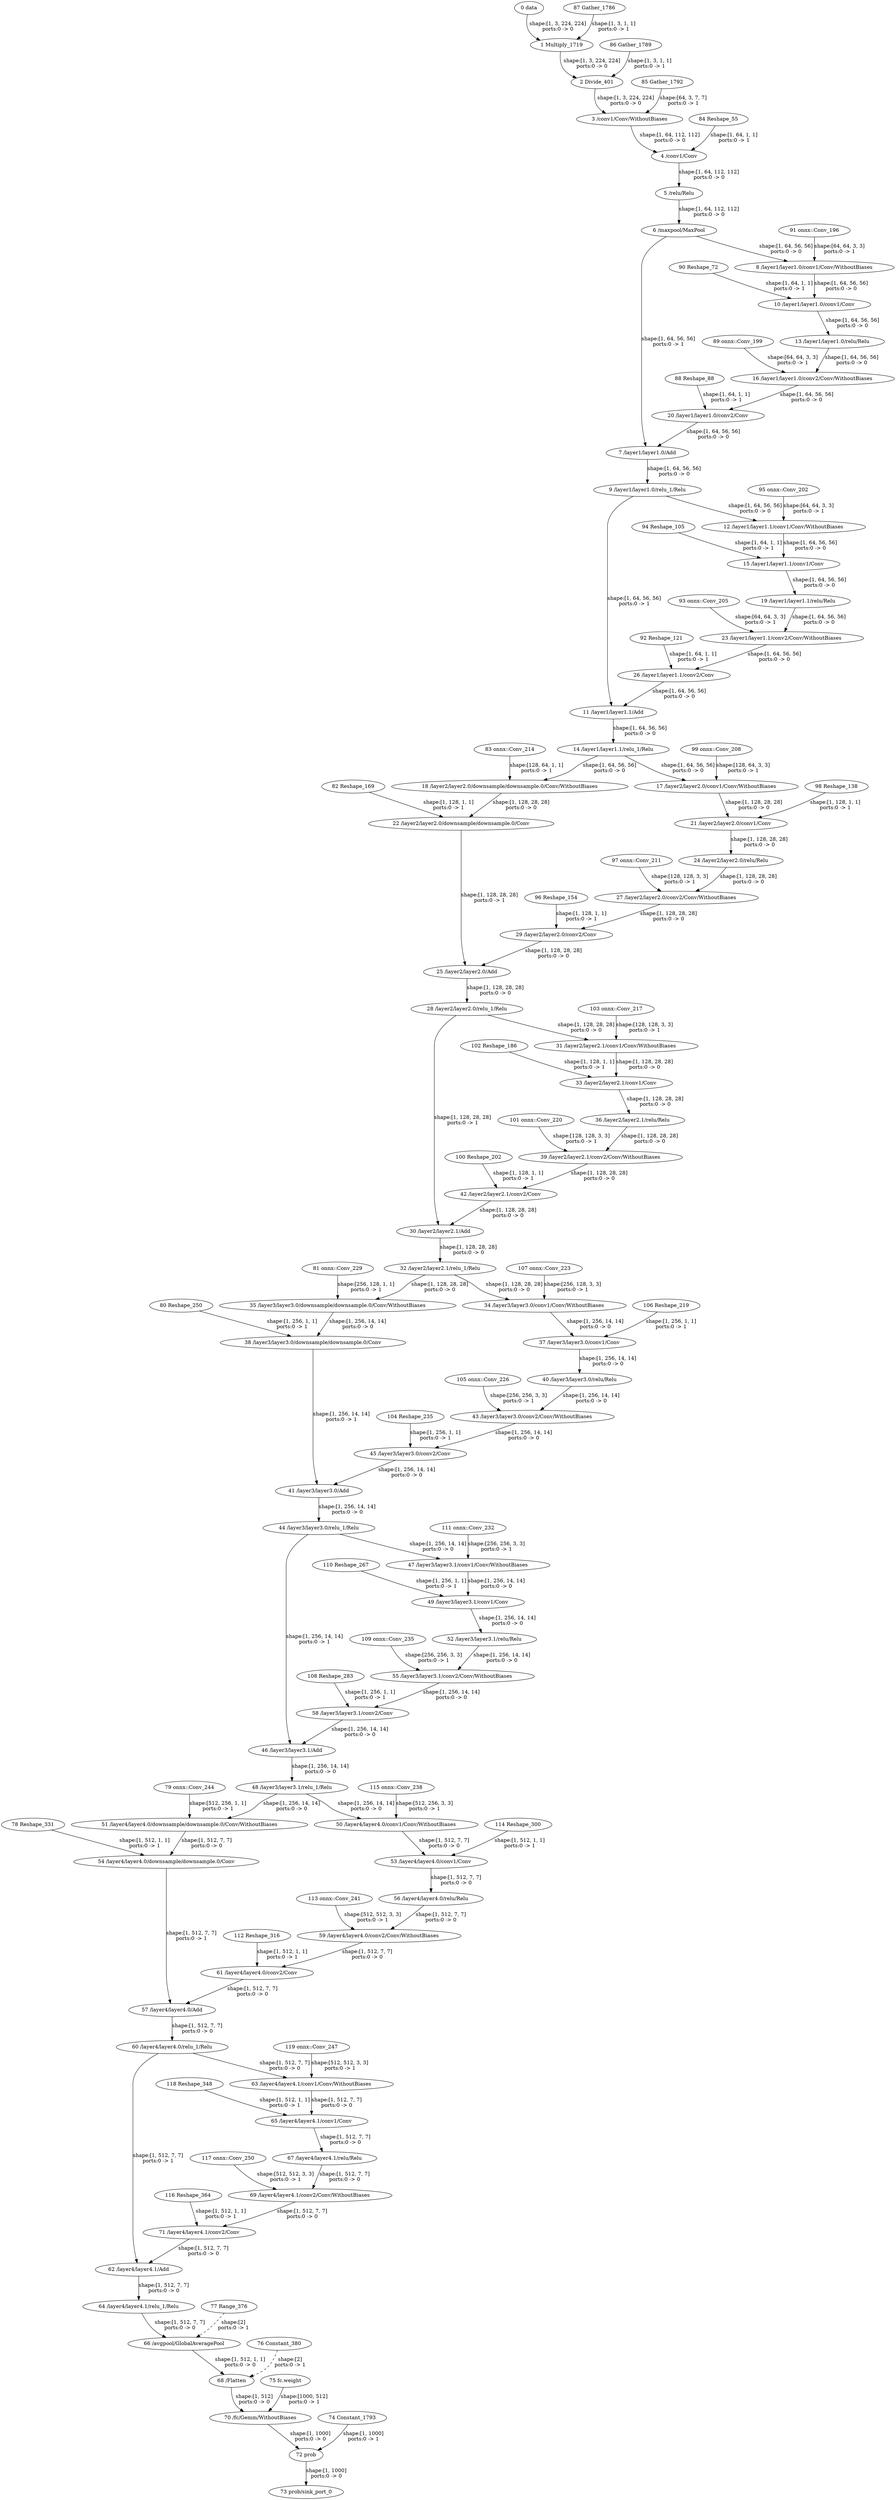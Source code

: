 strict digraph  {
"0 data" [id=0, type=Parameter];
"1 Multiply_1719" [id=1, type=Multiply];
"2 Divide_401" [id=2, type=Add];
"3 /conv1/Conv/WithoutBiases" [id=3, type=Convolution];
"4 /conv1/Conv" [id=4, type=Add];
"5 /relu/Relu" [id=5, type=Relu];
"6 /maxpool/MaxPool" [id=6, type=MaxPool];
"7 /layer1/layer1.0/Add" [id=7, type=Add];
"8 /layer1/layer1.0/conv1/Conv/WithoutBiases" [id=8, type=Convolution];
"9 /layer1/layer1.0/relu_1/Relu" [id=9, type=Relu];
"10 /layer1/layer1.0/conv1/Conv" [id=10, type=Add];
"11 /layer1/layer1.1/Add" [id=11, type=Add];
"12 /layer1/layer1.1/conv1/Conv/WithoutBiases" [id=12, type=Convolution];
"13 /layer1/layer1.0/relu/Relu" [id=13, type=Relu];
"14 /layer1/layer1.1/relu_1/Relu" [id=14, type=Relu];
"15 /layer1/layer1.1/conv1/Conv" [id=15, type=Add];
"16 /layer1/layer1.0/conv2/Conv/WithoutBiases" [id=16, type=Convolution];
"17 /layer2/layer2.0/conv1/Conv/WithoutBiases" [id=17, type=Convolution];
"18 /layer2/layer2.0/downsample/downsample.0/Conv/WithoutBiases" [id=18, type=Convolution];
"19 /layer1/layer1.1/relu/Relu" [id=19, type=Relu];
"20 /layer1/layer1.0/conv2/Conv" [id=20, type=Add];
"21 /layer2/layer2.0/conv1/Conv" [id=21, type=Add];
"22 /layer2/layer2.0/downsample/downsample.0/Conv" [id=22, type=Add];
"23 /layer1/layer1.1/conv2/Conv/WithoutBiases" [id=23, type=Convolution];
"24 /layer2/layer2.0/relu/Relu" [id=24, type=Relu];
"25 /layer2/layer2.0/Add" [id=25, type=Add];
"26 /layer1/layer1.1/conv2/Conv" [id=26, type=Add];
"27 /layer2/layer2.0/conv2/Conv/WithoutBiases" [id=27, type=Convolution];
"28 /layer2/layer2.0/relu_1/Relu" [id=28, type=Relu];
"29 /layer2/layer2.0/conv2/Conv" [id=29, type=Add];
"30 /layer2/layer2.1/Add" [id=30, type=Add];
"31 /layer2/layer2.1/conv1/Conv/WithoutBiases" [id=31, type=Convolution];
"32 /layer2/layer2.1/relu_1/Relu" [id=32, type=Relu];
"33 /layer2/layer2.1/conv1/Conv" [id=33, type=Add];
"34 /layer3/layer3.0/conv1/Conv/WithoutBiases" [id=34, type=Convolution];
"35 /layer3/layer3.0/downsample/downsample.0/Conv/WithoutBiases" [id=35, type=Convolution];
"36 /layer2/layer2.1/relu/Relu" [id=36, type=Relu];
"37 /layer3/layer3.0/conv1/Conv" [id=37, type=Add];
"38 /layer3/layer3.0/downsample/downsample.0/Conv" [id=38, type=Add];
"39 /layer2/layer2.1/conv2/Conv/WithoutBiases" [id=39, type=Convolution];
"40 /layer3/layer3.0/relu/Relu" [id=40, type=Relu];
"41 /layer3/layer3.0/Add" [id=41, type=Add];
"42 /layer2/layer2.1/conv2/Conv" [id=42, type=Add];
"43 /layer3/layer3.0/conv2/Conv/WithoutBiases" [id=43, type=Convolution];
"44 /layer3/layer3.0/relu_1/Relu" [id=44, type=Relu];
"45 /layer3/layer3.0/conv2/Conv" [id=45, type=Add];
"46 /layer3/layer3.1/Add" [id=46, type=Add];
"47 /layer3/layer3.1/conv1/Conv/WithoutBiases" [id=47, type=Convolution];
"48 /layer3/layer3.1/relu_1/Relu" [id=48, type=Relu];
"49 /layer3/layer3.1/conv1/Conv" [id=49, type=Add];
"50 /layer4/layer4.0/conv1/Conv/WithoutBiases" [id=50, type=Convolution];
"51 /layer4/layer4.0/downsample/downsample.0/Conv/WithoutBiases" [id=51, type=Convolution];
"52 /layer3/layer3.1/relu/Relu" [id=52, type=Relu];
"53 /layer4/layer4.0/conv1/Conv" [id=53, type=Add];
"54 /layer4/layer4.0/downsample/downsample.0/Conv" [id=54, type=Add];
"55 /layer3/layer3.1/conv2/Conv/WithoutBiases" [id=55, type=Convolution];
"56 /layer4/layer4.0/relu/Relu" [id=56, type=Relu];
"57 /layer4/layer4.0/Add" [id=57, type=Add];
"58 /layer3/layer3.1/conv2/Conv" [id=58, type=Add];
"59 /layer4/layer4.0/conv2/Conv/WithoutBiases" [id=59, type=Convolution];
"60 /layer4/layer4.0/relu_1/Relu" [id=60, type=Relu];
"61 /layer4/layer4.0/conv2/Conv" [id=61, type=Add];
"62 /layer4/layer4.1/Add" [id=62, type=Add];
"63 /layer4/layer4.1/conv1/Conv/WithoutBiases" [id=63, type=Convolution];
"64 /layer4/layer4.1/relu_1/Relu" [id=64, type=Relu];
"65 /layer4/layer4.1/conv1/Conv" [id=65, type=Add];
"66 /avgpool/GlobalAveragePool" [id=66, type=ReduceMean];
"67 /layer4/layer4.1/relu/Relu" [id=67, type=Relu];
"68 /Flatten" [id=68, type=Reshape];
"69 /layer4/layer4.1/conv2/Conv/WithoutBiases" [id=69, type=Convolution];
"70 /fc/Gemm/WithoutBiases" [id=70, type=MatMul];
"71 /layer4/layer4.1/conv2/Conv" [id=71, type=Add];
"72 prob" [id=72, type=Add];
"73 prob/sink_port_0" [id=73, type=Result];
"74 Constant_1793" [id=74, type=Constant];
"75 fc.weight" [id=75, type=Constant];
"76 Constant_380" [id=76, type=Constant];
"77 Range_376" [id=77, type=Constant];
"78 Reshape_331" [id=78, type=Constant];
"79 onnx^^Conv_244" [id=79, label="79 onnx::Conv_244", type=Constant];
"80 Reshape_250" [id=80, type=Constant];
"81 onnx^^Conv_229" [id=81, label="81 onnx::Conv_229", type=Constant];
"82 Reshape_169" [id=82, type=Constant];
"83 onnx^^Conv_214" [id=83, label="83 onnx::Conv_214", type=Constant];
"84 Reshape_55" [id=84, type=Constant];
"85 Gather_1792" [id=85, type=Constant];
"86 Gather_1789" [id=86, type=Constant];
"87 Gather_1786" [id=87, type=Constant];
"88 Reshape_88" [id=88, type=Constant];
"89 onnx^^Conv_199" [id=89, label="89 onnx::Conv_199", type=Constant];
"90 Reshape_72" [id=90, type=Constant];
"91 onnx^^Conv_196" [id=91, label="91 onnx::Conv_196", type=Constant];
"92 Reshape_121" [id=92, type=Constant];
"93 onnx^^Conv_205" [id=93, label="93 onnx::Conv_205", type=Constant];
"94 Reshape_105" [id=94, type=Constant];
"95 onnx^^Conv_202" [id=95, label="95 onnx::Conv_202", type=Constant];
"96 Reshape_154" [id=96, type=Constant];
"97 onnx^^Conv_211" [id=97, label="97 onnx::Conv_211", type=Constant];
"98 Reshape_138" [id=98, type=Constant];
"99 onnx^^Conv_208" [id=99, label="99 onnx::Conv_208", type=Constant];
"100 Reshape_202" [id=100, type=Constant];
"101 onnx^^Conv_220" [id=101, label="101 onnx::Conv_220", type=Constant];
"102 Reshape_186" [id=102, type=Constant];
"103 onnx^^Conv_217" [id=103, label="103 onnx::Conv_217", type=Constant];
"104 Reshape_235" [id=104, type=Constant];
"105 onnx^^Conv_226" [id=105, label="105 onnx::Conv_226", type=Constant];
"106 Reshape_219" [id=106, type=Constant];
"107 onnx^^Conv_223" [id=107, label="107 onnx::Conv_223", type=Constant];
"108 Reshape_283" [id=108, type=Constant];
"109 onnx^^Conv_235" [id=109, label="109 onnx::Conv_235", type=Constant];
"110 Reshape_267" [id=110, type=Constant];
"111 onnx^^Conv_232" [id=111, label="111 onnx::Conv_232", type=Constant];
"112 Reshape_316" [id=112, type=Constant];
"113 onnx^^Conv_241" [id=113, label="113 onnx::Conv_241", type=Constant];
"114 Reshape_300" [id=114, type=Constant];
"115 onnx^^Conv_238" [id=115, label="115 onnx::Conv_238", type=Constant];
"116 Reshape_364" [id=116, type=Constant];
"117 onnx^^Conv_250" [id=117, label="117 onnx::Conv_250", type=Constant];
"118 Reshape_348" [id=118, type=Constant];
"119 onnx^^Conv_247" [id=119, label="119 onnx::Conv_247", type=Constant];
"0 data" -> "1 Multiply_1719"  [label="shape:[1, 3, 224, 224]\nports:0 -> 0", style=solid];
"1 Multiply_1719" -> "2 Divide_401"  [label="shape:[1, 3, 224, 224]\nports:0 -> 0", style=solid];
"2 Divide_401" -> "3 /conv1/Conv/WithoutBiases"  [label="shape:[1, 3, 224, 224]\nports:0 -> 0", style=solid];
"3 /conv1/Conv/WithoutBiases" -> "4 /conv1/Conv"  [label="shape:[1, 64, 112, 112]\nports:0 -> 0", style=solid];
"4 /conv1/Conv" -> "5 /relu/Relu"  [label="shape:[1, 64, 112, 112]\nports:0 -> 0", style=solid];
"5 /relu/Relu" -> "6 /maxpool/MaxPool"  [label="shape:[1, 64, 112, 112]\nports:0 -> 0", style=solid];
"6 /maxpool/MaxPool" -> "7 /layer1/layer1.0/Add"  [label="shape:[1, 64, 56, 56]\nports:0 -> 1", style=solid];
"6 /maxpool/MaxPool" -> "8 /layer1/layer1.0/conv1/Conv/WithoutBiases"  [label="shape:[1, 64, 56, 56]\nports:0 -> 0", style=solid];
"7 /layer1/layer1.0/Add" -> "9 /layer1/layer1.0/relu_1/Relu"  [label="shape:[1, 64, 56, 56]\nports:0 -> 0", style=solid];
"8 /layer1/layer1.0/conv1/Conv/WithoutBiases" -> "10 /layer1/layer1.0/conv1/Conv"  [label="shape:[1, 64, 56, 56]\nports:0 -> 0", style=solid];
"9 /layer1/layer1.0/relu_1/Relu" -> "11 /layer1/layer1.1/Add"  [label="shape:[1, 64, 56, 56]\nports:0 -> 1", style=solid];
"9 /layer1/layer1.0/relu_1/Relu" -> "12 /layer1/layer1.1/conv1/Conv/WithoutBiases"  [label="shape:[1, 64, 56, 56]\nports:0 -> 0", style=solid];
"10 /layer1/layer1.0/conv1/Conv" -> "13 /layer1/layer1.0/relu/Relu"  [label="shape:[1, 64, 56, 56]\nports:0 -> 0", style=solid];
"11 /layer1/layer1.1/Add" -> "14 /layer1/layer1.1/relu_1/Relu"  [label="shape:[1, 64, 56, 56]\nports:0 -> 0", style=solid];
"12 /layer1/layer1.1/conv1/Conv/WithoutBiases" -> "15 /layer1/layer1.1/conv1/Conv"  [label="shape:[1, 64, 56, 56]\nports:0 -> 0", style=solid];
"13 /layer1/layer1.0/relu/Relu" -> "16 /layer1/layer1.0/conv2/Conv/WithoutBiases"  [label="shape:[1, 64, 56, 56]\nports:0 -> 0", style=solid];
"14 /layer1/layer1.1/relu_1/Relu" -> "17 /layer2/layer2.0/conv1/Conv/WithoutBiases"  [label="shape:[1, 64, 56, 56]\nports:0 -> 0", style=solid];
"14 /layer1/layer1.1/relu_1/Relu" -> "18 /layer2/layer2.0/downsample/downsample.0/Conv/WithoutBiases"  [label="shape:[1, 64, 56, 56]\nports:0 -> 0", style=solid];
"15 /layer1/layer1.1/conv1/Conv" -> "19 /layer1/layer1.1/relu/Relu"  [label="shape:[1, 64, 56, 56]\nports:0 -> 0", style=solid];
"16 /layer1/layer1.0/conv2/Conv/WithoutBiases" -> "20 /layer1/layer1.0/conv2/Conv"  [label="shape:[1, 64, 56, 56]\nports:0 -> 0", style=solid];
"17 /layer2/layer2.0/conv1/Conv/WithoutBiases" -> "21 /layer2/layer2.0/conv1/Conv"  [label="shape:[1, 128, 28, 28]\nports:0 -> 0", style=solid];
"18 /layer2/layer2.0/downsample/downsample.0/Conv/WithoutBiases" -> "22 /layer2/layer2.0/downsample/downsample.0/Conv"  [label="shape:[1, 128, 28, 28]\nports:0 -> 0", style=solid];
"19 /layer1/layer1.1/relu/Relu" -> "23 /layer1/layer1.1/conv2/Conv/WithoutBiases"  [label="shape:[1, 64, 56, 56]\nports:0 -> 0", style=solid];
"20 /layer1/layer1.0/conv2/Conv" -> "7 /layer1/layer1.0/Add"  [label="shape:[1, 64, 56, 56]\nports:0 -> 0", style=solid];
"21 /layer2/layer2.0/conv1/Conv" -> "24 /layer2/layer2.0/relu/Relu"  [label="shape:[1, 128, 28, 28]\nports:0 -> 0", style=solid];
"22 /layer2/layer2.0/downsample/downsample.0/Conv" -> "25 /layer2/layer2.0/Add"  [label="shape:[1, 128, 28, 28]\nports:0 -> 1", style=solid];
"23 /layer1/layer1.1/conv2/Conv/WithoutBiases" -> "26 /layer1/layer1.1/conv2/Conv"  [label="shape:[1, 64, 56, 56]\nports:0 -> 0", style=solid];
"24 /layer2/layer2.0/relu/Relu" -> "27 /layer2/layer2.0/conv2/Conv/WithoutBiases"  [label="shape:[1, 128, 28, 28]\nports:0 -> 0", style=solid];
"25 /layer2/layer2.0/Add" -> "28 /layer2/layer2.0/relu_1/Relu"  [label="shape:[1, 128, 28, 28]\nports:0 -> 0", style=solid];
"26 /layer1/layer1.1/conv2/Conv" -> "11 /layer1/layer1.1/Add"  [label="shape:[1, 64, 56, 56]\nports:0 -> 0", style=solid];
"27 /layer2/layer2.0/conv2/Conv/WithoutBiases" -> "29 /layer2/layer2.0/conv2/Conv"  [label="shape:[1, 128, 28, 28]\nports:0 -> 0", style=solid];
"28 /layer2/layer2.0/relu_1/Relu" -> "30 /layer2/layer2.1/Add"  [label="shape:[1, 128, 28, 28]\nports:0 -> 1", style=solid];
"28 /layer2/layer2.0/relu_1/Relu" -> "31 /layer2/layer2.1/conv1/Conv/WithoutBiases"  [label="shape:[1, 128, 28, 28]\nports:0 -> 0", style=solid];
"29 /layer2/layer2.0/conv2/Conv" -> "25 /layer2/layer2.0/Add"  [label="shape:[1, 128, 28, 28]\nports:0 -> 0", style=solid];
"30 /layer2/layer2.1/Add" -> "32 /layer2/layer2.1/relu_1/Relu"  [label="shape:[1, 128, 28, 28]\nports:0 -> 0", style=solid];
"31 /layer2/layer2.1/conv1/Conv/WithoutBiases" -> "33 /layer2/layer2.1/conv1/Conv"  [label="shape:[1, 128, 28, 28]\nports:0 -> 0", style=solid];
"32 /layer2/layer2.1/relu_1/Relu" -> "34 /layer3/layer3.0/conv1/Conv/WithoutBiases"  [label="shape:[1, 128, 28, 28]\nports:0 -> 0", style=solid];
"32 /layer2/layer2.1/relu_1/Relu" -> "35 /layer3/layer3.0/downsample/downsample.0/Conv/WithoutBiases"  [label="shape:[1, 128, 28, 28]\nports:0 -> 0", style=solid];
"33 /layer2/layer2.1/conv1/Conv" -> "36 /layer2/layer2.1/relu/Relu"  [label="shape:[1, 128, 28, 28]\nports:0 -> 0", style=solid];
"34 /layer3/layer3.0/conv1/Conv/WithoutBiases" -> "37 /layer3/layer3.0/conv1/Conv"  [label="shape:[1, 256, 14, 14]\nports:0 -> 0", style=solid];
"35 /layer3/layer3.0/downsample/downsample.0/Conv/WithoutBiases" -> "38 /layer3/layer3.0/downsample/downsample.0/Conv"  [label="shape:[1, 256, 14, 14]\nports:0 -> 0", style=solid];
"36 /layer2/layer2.1/relu/Relu" -> "39 /layer2/layer2.1/conv2/Conv/WithoutBiases"  [label="shape:[1, 128, 28, 28]\nports:0 -> 0", style=solid];
"37 /layer3/layer3.0/conv1/Conv" -> "40 /layer3/layer3.0/relu/Relu"  [label="shape:[1, 256, 14, 14]\nports:0 -> 0", style=solid];
"38 /layer3/layer3.0/downsample/downsample.0/Conv" -> "41 /layer3/layer3.0/Add"  [label="shape:[1, 256, 14, 14]\nports:0 -> 1", style=solid];
"39 /layer2/layer2.1/conv2/Conv/WithoutBiases" -> "42 /layer2/layer2.1/conv2/Conv"  [label="shape:[1, 128, 28, 28]\nports:0 -> 0", style=solid];
"40 /layer3/layer3.0/relu/Relu" -> "43 /layer3/layer3.0/conv2/Conv/WithoutBiases"  [label="shape:[1, 256, 14, 14]\nports:0 -> 0", style=solid];
"41 /layer3/layer3.0/Add" -> "44 /layer3/layer3.0/relu_1/Relu"  [label="shape:[1, 256, 14, 14]\nports:0 -> 0", style=solid];
"42 /layer2/layer2.1/conv2/Conv" -> "30 /layer2/layer2.1/Add"  [label="shape:[1, 128, 28, 28]\nports:0 -> 0", style=solid];
"43 /layer3/layer3.0/conv2/Conv/WithoutBiases" -> "45 /layer3/layer3.0/conv2/Conv"  [label="shape:[1, 256, 14, 14]\nports:0 -> 0", style=solid];
"44 /layer3/layer3.0/relu_1/Relu" -> "46 /layer3/layer3.1/Add"  [label="shape:[1, 256, 14, 14]\nports:0 -> 1", style=solid];
"44 /layer3/layer3.0/relu_1/Relu" -> "47 /layer3/layer3.1/conv1/Conv/WithoutBiases"  [label="shape:[1, 256, 14, 14]\nports:0 -> 0", style=solid];
"45 /layer3/layer3.0/conv2/Conv" -> "41 /layer3/layer3.0/Add"  [label="shape:[1, 256, 14, 14]\nports:0 -> 0", style=solid];
"46 /layer3/layer3.1/Add" -> "48 /layer3/layer3.1/relu_1/Relu"  [label="shape:[1, 256, 14, 14]\nports:0 -> 0", style=solid];
"47 /layer3/layer3.1/conv1/Conv/WithoutBiases" -> "49 /layer3/layer3.1/conv1/Conv"  [label="shape:[1, 256, 14, 14]\nports:0 -> 0", style=solid];
"48 /layer3/layer3.1/relu_1/Relu" -> "50 /layer4/layer4.0/conv1/Conv/WithoutBiases"  [label="shape:[1, 256, 14, 14]\nports:0 -> 0", style=solid];
"48 /layer3/layer3.1/relu_1/Relu" -> "51 /layer4/layer4.0/downsample/downsample.0/Conv/WithoutBiases"  [label="shape:[1, 256, 14, 14]\nports:0 -> 0", style=solid];
"49 /layer3/layer3.1/conv1/Conv" -> "52 /layer3/layer3.1/relu/Relu"  [label="shape:[1, 256, 14, 14]\nports:0 -> 0", style=solid];
"50 /layer4/layer4.0/conv1/Conv/WithoutBiases" -> "53 /layer4/layer4.0/conv1/Conv"  [label="shape:[1, 512, 7, 7]\nports:0 -> 0", style=solid];
"51 /layer4/layer4.0/downsample/downsample.0/Conv/WithoutBiases" -> "54 /layer4/layer4.0/downsample/downsample.0/Conv"  [label="shape:[1, 512, 7, 7]\nports:0 -> 0", style=solid];
"52 /layer3/layer3.1/relu/Relu" -> "55 /layer3/layer3.1/conv2/Conv/WithoutBiases"  [label="shape:[1, 256, 14, 14]\nports:0 -> 0", style=solid];
"53 /layer4/layer4.0/conv1/Conv" -> "56 /layer4/layer4.0/relu/Relu"  [label="shape:[1, 512, 7, 7]\nports:0 -> 0", style=solid];
"54 /layer4/layer4.0/downsample/downsample.0/Conv" -> "57 /layer4/layer4.0/Add"  [label="shape:[1, 512, 7, 7]\nports:0 -> 1", style=solid];
"55 /layer3/layer3.1/conv2/Conv/WithoutBiases" -> "58 /layer3/layer3.1/conv2/Conv"  [label="shape:[1, 256, 14, 14]\nports:0 -> 0", style=solid];
"56 /layer4/layer4.0/relu/Relu" -> "59 /layer4/layer4.0/conv2/Conv/WithoutBiases"  [label="shape:[1, 512, 7, 7]\nports:0 -> 0", style=solid];
"57 /layer4/layer4.0/Add" -> "60 /layer4/layer4.0/relu_1/Relu"  [label="shape:[1, 512, 7, 7]\nports:0 -> 0", style=solid];
"58 /layer3/layer3.1/conv2/Conv" -> "46 /layer3/layer3.1/Add"  [label="shape:[1, 256, 14, 14]\nports:0 -> 0", style=solid];
"59 /layer4/layer4.0/conv2/Conv/WithoutBiases" -> "61 /layer4/layer4.0/conv2/Conv"  [label="shape:[1, 512, 7, 7]\nports:0 -> 0", style=solid];
"60 /layer4/layer4.0/relu_1/Relu" -> "62 /layer4/layer4.1/Add"  [label="shape:[1, 512, 7, 7]\nports:0 -> 1", style=solid];
"60 /layer4/layer4.0/relu_1/Relu" -> "63 /layer4/layer4.1/conv1/Conv/WithoutBiases"  [label="shape:[1, 512, 7, 7]\nports:0 -> 0", style=solid];
"61 /layer4/layer4.0/conv2/Conv" -> "57 /layer4/layer4.0/Add"  [label="shape:[1, 512, 7, 7]\nports:0 -> 0", style=solid];
"62 /layer4/layer4.1/Add" -> "64 /layer4/layer4.1/relu_1/Relu"  [label="shape:[1, 512, 7, 7]\nports:0 -> 0", style=solid];
"63 /layer4/layer4.1/conv1/Conv/WithoutBiases" -> "65 /layer4/layer4.1/conv1/Conv"  [label="shape:[1, 512, 7, 7]\nports:0 -> 0", style=solid];
"64 /layer4/layer4.1/relu_1/Relu" -> "66 /avgpool/GlobalAveragePool"  [label="shape:[1, 512, 7, 7]\nports:0 -> 0", style=solid];
"65 /layer4/layer4.1/conv1/Conv" -> "67 /layer4/layer4.1/relu/Relu"  [label="shape:[1, 512, 7, 7]\nports:0 -> 0", style=solid];
"66 /avgpool/GlobalAveragePool" -> "68 /Flatten"  [label="shape:[1, 512, 1, 1]\nports:0 -> 0", style=solid];
"67 /layer4/layer4.1/relu/Relu" -> "69 /layer4/layer4.1/conv2/Conv/WithoutBiases"  [label="shape:[1, 512, 7, 7]\nports:0 -> 0", style=solid];
"68 /Flatten" -> "70 /fc/Gemm/WithoutBiases"  [label="shape:[1, 512]\nports:0 -> 0", style=solid];
"69 /layer4/layer4.1/conv2/Conv/WithoutBiases" -> "71 /layer4/layer4.1/conv2/Conv"  [label="shape:[1, 512, 7, 7]\nports:0 -> 0", style=solid];
"70 /fc/Gemm/WithoutBiases" -> "72 prob"  [label="shape:[1, 1000]\nports:0 -> 0", style=solid];
"71 /layer4/layer4.1/conv2/Conv" -> "62 /layer4/layer4.1/Add"  [label="shape:[1, 512, 7, 7]\nports:0 -> 0", style=solid];
"72 prob" -> "73 prob/sink_port_0"  [label="shape:[1, 1000]\nports:0 -> 0", style=solid];
"74 Constant_1793" -> "72 prob"  [label="shape:[1, 1000]\nports:0 -> 1", style=solid];
"75 fc.weight" -> "70 /fc/Gemm/WithoutBiases"  [label="shape:[1000, 512]\nports:0 -> 1", style=solid];
"76 Constant_380" -> "68 /Flatten"  [label="shape:[2]\nports:0 -> 1", style=dashed];
"77 Range_376" -> "66 /avgpool/GlobalAveragePool"  [label="shape:[2]\nports:0 -> 1", style=dashed];
"78 Reshape_331" -> "54 /layer4/layer4.0/downsample/downsample.0/Conv"  [label="shape:[1, 512, 1, 1]\nports:0 -> 1", style=solid];
"79 onnx^^Conv_244" -> "51 /layer4/layer4.0/downsample/downsample.0/Conv/WithoutBiases"  [label="shape:[512, 256, 1, 1]\nports:0 -> 1", style=solid];
"80 Reshape_250" -> "38 /layer3/layer3.0/downsample/downsample.0/Conv"  [label="shape:[1, 256, 1, 1]\nports:0 -> 1", style=solid];
"81 onnx^^Conv_229" -> "35 /layer3/layer3.0/downsample/downsample.0/Conv/WithoutBiases"  [label="shape:[256, 128, 1, 1]\nports:0 -> 1", style=solid];
"82 Reshape_169" -> "22 /layer2/layer2.0/downsample/downsample.0/Conv"  [label="shape:[1, 128, 1, 1]\nports:0 -> 1", style=solid];
"83 onnx^^Conv_214" -> "18 /layer2/layer2.0/downsample/downsample.0/Conv/WithoutBiases"  [label="shape:[128, 64, 1, 1]\nports:0 -> 1", style=solid];
"84 Reshape_55" -> "4 /conv1/Conv"  [label="shape:[1, 64, 1, 1]\nports:0 -> 1", style=solid];
"85 Gather_1792" -> "3 /conv1/Conv/WithoutBiases"  [label="shape:[64, 3, 7, 7]\nports:0 -> 1", style=solid];
"86 Gather_1789" -> "2 Divide_401"  [label="shape:[1, 3, 1, 1]\nports:0 -> 1", style=solid];
"87 Gather_1786" -> "1 Multiply_1719"  [label="shape:[1, 3, 1, 1]\nports:0 -> 1", style=solid];
"88 Reshape_88" -> "20 /layer1/layer1.0/conv2/Conv"  [label="shape:[1, 64, 1, 1]\nports:0 -> 1", style=solid];
"89 onnx^^Conv_199" -> "16 /layer1/layer1.0/conv2/Conv/WithoutBiases"  [label="shape:[64, 64, 3, 3]\nports:0 -> 1", style=solid];
"90 Reshape_72" -> "10 /layer1/layer1.0/conv1/Conv"  [label="shape:[1, 64, 1, 1]\nports:0 -> 1", style=solid];
"91 onnx^^Conv_196" -> "8 /layer1/layer1.0/conv1/Conv/WithoutBiases"  [label="shape:[64, 64, 3, 3]\nports:0 -> 1", style=solid];
"92 Reshape_121" -> "26 /layer1/layer1.1/conv2/Conv"  [label="shape:[1, 64, 1, 1]\nports:0 -> 1", style=solid];
"93 onnx^^Conv_205" -> "23 /layer1/layer1.1/conv2/Conv/WithoutBiases"  [label="shape:[64, 64, 3, 3]\nports:0 -> 1", style=solid];
"94 Reshape_105" -> "15 /layer1/layer1.1/conv1/Conv"  [label="shape:[1, 64, 1, 1]\nports:0 -> 1", style=solid];
"95 onnx^^Conv_202" -> "12 /layer1/layer1.1/conv1/Conv/WithoutBiases"  [label="shape:[64, 64, 3, 3]\nports:0 -> 1", style=solid];
"96 Reshape_154" -> "29 /layer2/layer2.0/conv2/Conv"  [label="shape:[1, 128, 1, 1]\nports:0 -> 1", style=solid];
"97 onnx^^Conv_211" -> "27 /layer2/layer2.0/conv2/Conv/WithoutBiases"  [label="shape:[128, 128, 3, 3]\nports:0 -> 1", style=solid];
"98 Reshape_138" -> "21 /layer2/layer2.0/conv1/Conv"  [label="shape:[1, 128, 1, 1]\nports:0 -> 1", style=solid];
"99 onnx^^Conv_208" -> "17 /layer2/layer2.0/conv1/Conv/WithoutBiases"  [label="shape:[128, 64, 3, 3]\nports:0 -> 1", style=solid];
"100 Reshape_202" -> "42 /layer2/layer2.1/conv2/Conv"  [label="shape:[1, 128, 1, 1]\nports:0 -> 1", style=solid];
"101 onnx^^Conv_220" -> "39 /layer2/layer2.1/conv2/Conv/WithoutBiases"  [label="shape:[128, 128, 3, 3]\nports:0 -> 1", style=solid];
"102 Reshape_186" -> "33 /layer2/layer2.1/conv1/Conv"  [label="shape:[1, 128, 1, 1]\nports:0 -> 1", style=solid];
"103 onnx^^Conv_217" -> "31 /layer2/layer2.1/conv1/Conv/WithoutBiases"  [label="shape:[128, 128, 3, 3]\nports:0 -> 1", style=solid];
"104 Reshape_235" -> "45 /layer3/layer3.0/conv2/Conv"  [label="shape:[1, 256, 1, 1]\nports:0 -> 1", style=solid];
"105 onnx^^Conv_226" -> "43 /layer3/layer3.0/conv2/Conv/WithoutBiases"  [label="shape:[256, 256, 3, 3]\nports:0 -> 1", style=solid];
"106 Reshape_219" -> "37 /layer3/layer3.0/conv1/Conv"  [label="shape:[1, 256, 1, 1]\nports:0 -> 1", style=solid];
"107 onnx^^Conv_223" -> "34 /layer3/layer3.0/conv1/Conv/WithoutBiases"  [label="shape:[256, 128, 3, 3]\nports:0 -> 1", style=solid];
"108 Reshape_283" -> "58 /layer3/layer3.1/conv2/Conv"  [label="shape:[1, 256, 1, 1]\nports:0 -> 1", style=solid];
"109 onnx^^Conv_235" -> "55 /layer3/layer3.1/conv2/Conv/WithoutBiases"  [label="shape:[256, 256, 3, 3]\nports:0 -> 1", style=solid];
"110 Reshape_267" -> "49 /layer3/layer3.1/conv1/Conv"  [label="shape:[1, 256, 1, 1]\nports:0 -> 1", style=solid];
"111 onnx^^Conv_232" -> "47 /layer3/layer3.1/conv1/Conv/WithoutBiases"  [label="shape:[256, 256, 3, 3]\nports:0 -> 1", style=solid];
"112 Reshape_316" -> "61 /layer4/layer4.0/conv2/Conv"  [label="shape:[1, 512, 1, 1]\nports:0 -> 1", style=solid];
"113 onnx^^Conv_241" -> "59 /layer4/layer4.0/conv2/Conv/WithoutBiases"  [label="shape:[512, 512, 3, 3]\nports:0 -> 1", style=solid];
"114 Reshape_300" -> "53 /layer4/layer4.0/conv1/Conv"  [label="shape:[1, 512, 1, 1]\nports:0 -> 1", style=solid];
"115 onnx^^Conv_238" -> "50 /layer4/layer4.0/conv1/Conv/WithoutBiases"  [label="shape:[512, 256, 3, 3]\nports:0 -> 1", style=solid];
"116 Reshape_364" -> "71 /layer4/layer4.1/conv2/Conv"  [label="shape:[1, 512, 1, 1]\nports:0 -> 1", style=solid];
"117 onnx^^Conv_250" -> "69 /layer4/layer4.1/conv2/Conv/WithoutBiases"  [label="shape:[512, 512, 3, 3]\nports:0 -> 1", style=solid];
"118 Reshape_348" -> "65 /layer4/layer4.1/conv1/Conv"  [label="shape:[1, 512, 1, 1]\nports:0 -> 1", style=solid];
"119 onnx^^Conv_247" -> "63 /layer4/layer4.1/conv1/Conv/WithoutBiases"  [label="shape:[512, 512, 3, 3]\nports:0 -> 1", style=solid];
}
